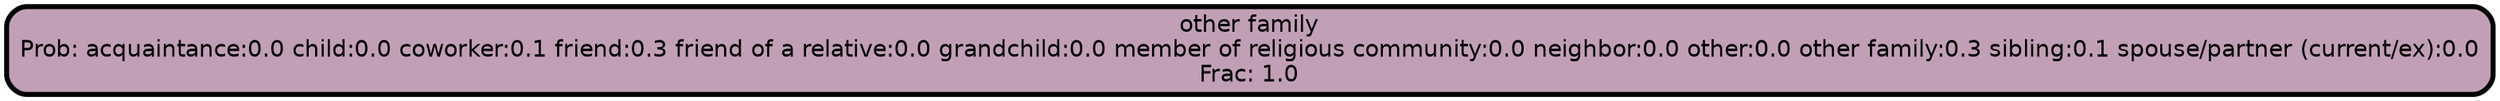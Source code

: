 graph Tree {
node [shape=box, style="filled, rounded",color="black",penwidth="3",fontcolor="black",                 fontname=helvetica] ;
graph [ranksep="0 equally", splines=straight,                 bgcolor=transparent, dpi=200] ;
edge [fontname=helvetica, color=black] ;
0 [label="other family
Prob: acquaintance:0.0 child:0.0 coworker:0.1 friend:0.3 friend of a relative:0.0 grandchild:0.0 member of religious community:0.0 neighbor:0.0 other:0.0 other family:0.3 sibling:0.1 spouse/partner (current/ex):0.0
Frac: 1.0", fillcolor="#c1a0b7"] ;
{rank = same;}}